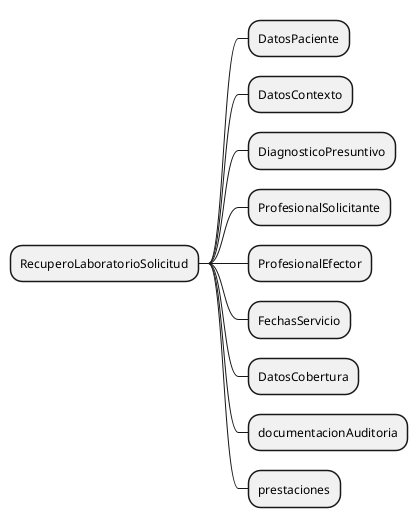 @startmindmap RecuperoLaboratorioSolicitud
skinparam backgroundColor white
skinparam defaultFontName Arial
skinparam defaultFontSize 12

* RecuperoLaboratorioSolicitud
** DatosPaciente
** DatosContexto
** DiagnosticoPresuntivo
** ProfesionalSolicitante
** ProfesionalEfector
** FechasServicio
** DatosCobertura
** documentacionAuditoria
** prestaciones

@endmindmap 